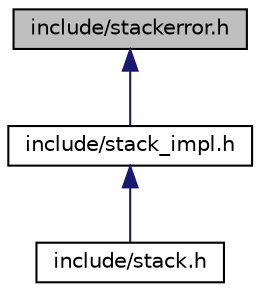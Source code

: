 digraph "include/stackerror.h"
{
 // LATEX_PDF_SIZE
  edge [fontname="Helvetica",fontsize="10",labelfontname="Helvetica",labelfontsize="10"];
  node [fontname="Helvetica",fontsize="10",shape=record];
  Node1 [label="include/stackerror.h",height=0.2,width=0.4,color="black", fillcolor="grey75", style="filled", fontcolor="black",tooltip="Contains implementation of StackError base exception class."];
  Node1 -> Node2 [dir="back",color="midnightblue",fontsize="10",style="solid",fontname="Helvetica"];
  Node2 [label="include/stack_impl.h",height=0.2,width=0.4,color="black", fillcolor="white", style="filled",URL="$stack__impl_8h.html",tooltip="Contains implementation of the Stack class template."];
  Node2 -> Node3 [dir="back",color="midnightblue",fontsize="10",style="solid",fontname="Helvetica"];
  Node3 [label="include/stack.h",height=0.2,width=0.4,color="black", fillcolor="white", style="filled",URL="$stack_8h.html",tooltip="Include file for Stack class template."];
}
